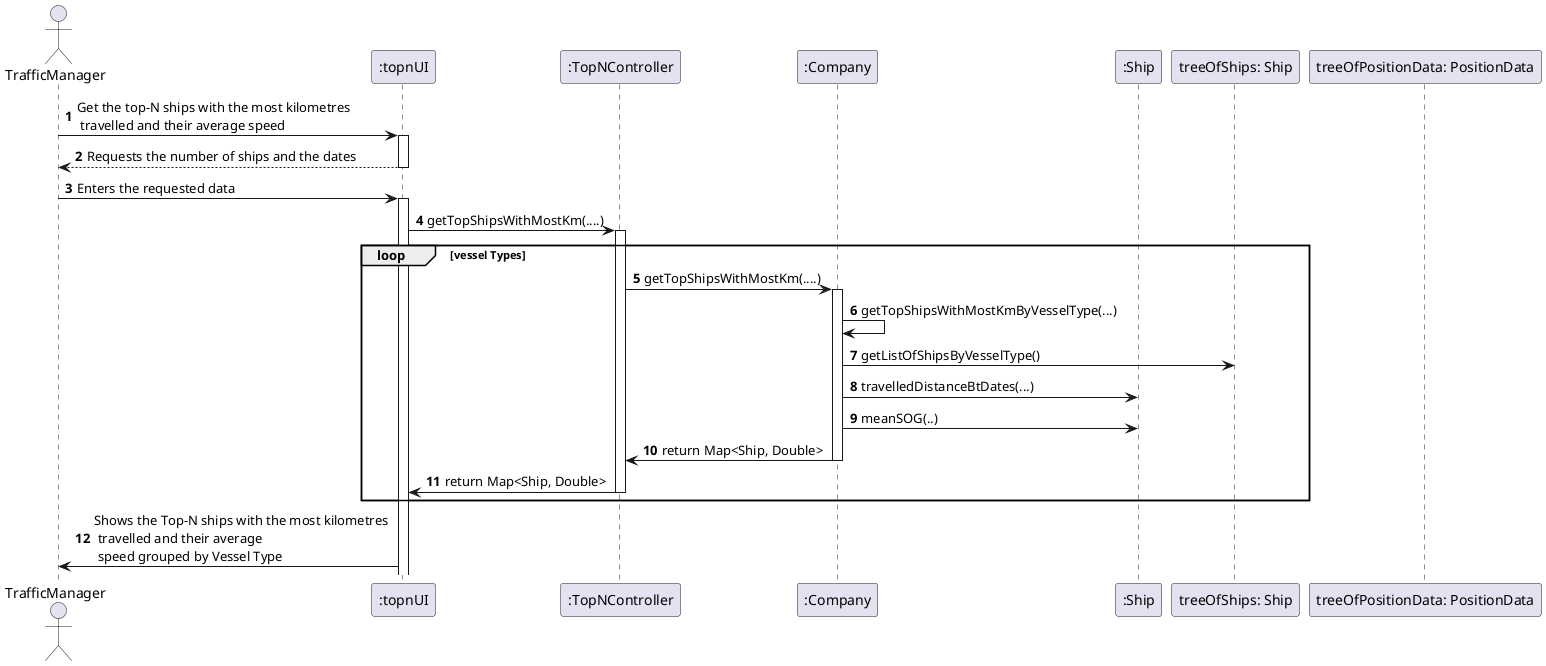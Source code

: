 @startuml
'https://plantuml.com/sequence-diagram

autonumber

actor       TrafficManager             as TM
participant    ":topnUI"         as UI
participant    ":TopNController" as CTRL
participant    ":Company"              as Company
participant    ":Ship" as Ship
participant    "treeOfShips: Ship"            as TreeOfShips
participant    "treeOfPositionData: PositionData"            as TreeOfPosition


TM -> UI : Get the top-N ships with the most kilometres \n travelled and their average speed
activate UI
UI --> TM: Requests the number of ships and the dates
deactivate UI

TM -> UI : Enters the requested data
activate UI

    UI-> CTRL : getTopShipsWithMostKm(....)
    activate CTRL
loop vessel Types
    CTRL -> Company : getTopShipsWithMostKm(....)
    activate Company
    Company -> Company : getTopShipsWithMostKmByVesselType(...)
    Company -> TreeOfShips : getListOfShipsByVesselType()
    Company -> Ship : travelledDistanceBtDates(...)
    Company -> Ship : meanSOG(..)
    Company -> CTRL : return Map<Ship, Double>
    deactivate Company
    CTRL -> UI : return Map<Ship, Double>
    deactivate CTRL
end
UI -> TM : Shows the Top-N ships with the most kilometres \n travelled and their average \n speed grouped by Vessel Type
@enduml
